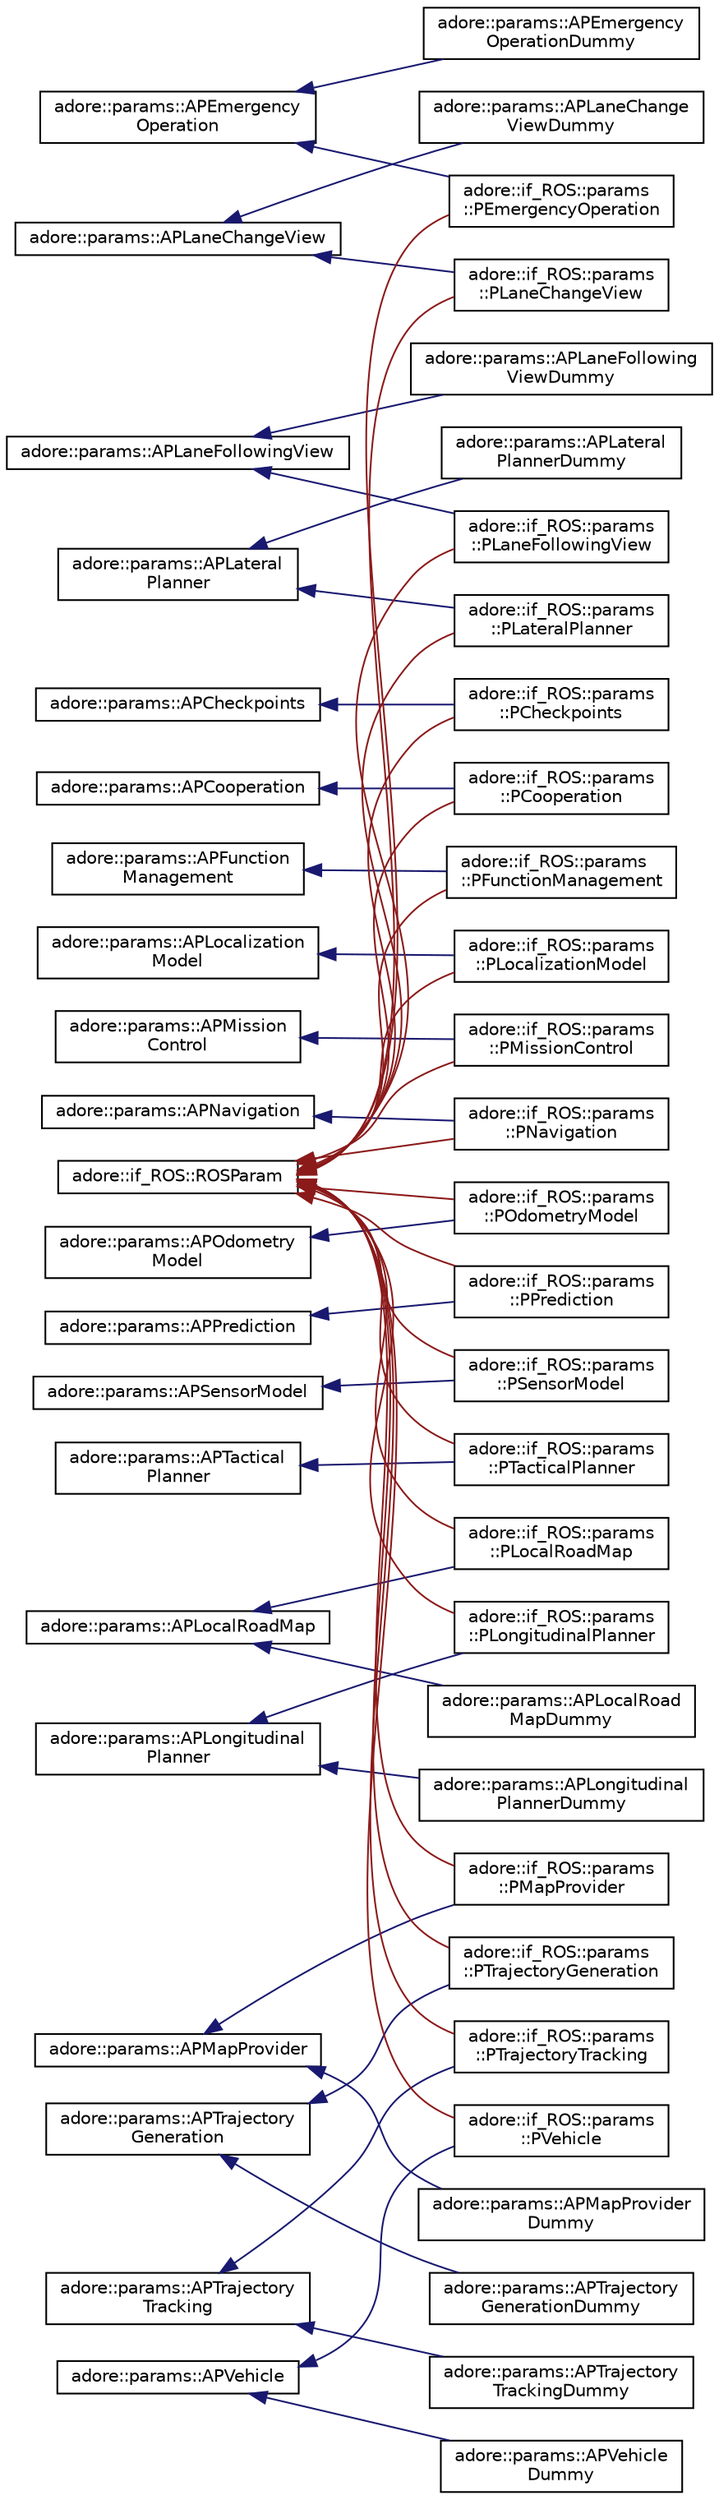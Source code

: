 digraph "Graphical Class Hierarchy"
{
 // LATEX_PDF_SIZE
  edge [fontname="Helvetica",fontsize="10",labelfontname="Helvetica",labelfontsize="10"];
  node [fontname="Helvetica",fontsize="10",shape=record];
  rankdir="LR";
  Node0 [label="adore::params::APCheckpoints",height=0.2,width=0.4,color="black", fillcolor="white", style="filled",URL="$classadore_1_1params_1_1APCheckpoints.html",tooltip="abstract class containing parameters for checkpoint handling"];
  Node0 -> Node1 [dir="back",color="midnightblue",fontsize="10",style="solid",fontname="Helvetica"];
  Node1 [label="adore::if_ROS::params\l::PCheckpoints",height=0.2,width=0.4,color="black", fillcolor="white", style="filled",URL="$classadore_1_1if__ROS_1_1params_1_1PCheckpoints.html",tooltip=" "];
  Node177 [label="adore::params::APCooperation",height=0.2,width=0.4,color="black", fillcolor="white", style="filled",URL="$classadore_1_1params_1_1APCooperation.html",tooltip="abstract class containing cooperative behaviour parameters"];
  Node177 -> Node178 [dir="back",color="midnightblue",fontsize="10",style="solid",fontname="Helvetica"];
  Node178 [label="adore::if_ROS::params\l::PCooperation",height=0.2,width=0.4,color="black", fillcolor="white", style="filled",URL="$classadore_1_1if__ROS_1_1params_1_1PCooperation.html",tooltip=" "];
  Node179 [label="adore::params::APEmergency\lOperation",height=0.2,width=0.4,color="black", fillcolor="white", style="filled",URL="$classadore_1_1params_1_1APEmergencyOperation.html",tooltip="abstract class containing parameters concerning emergency operation behaviour"];
  Node179 -> Node180 [dir="back",color="midnightblue",fontsize="10",style="solid",fontname="Helvetica"];
  Node180 [label="adore::if_ROS::params\l::PEmergencyOperation",height=0.2,width=0.4,color="black", fillcolor="white", style="filled",URL="$classadore_1_1if__ROS_1_1params_1_1PEmergencyOperation.html",tooltip=" "];
  Node179 -> Node181 [dir="back",color="midnightblue",fontsize="10",style="solid",fontname="Helvetica"];
  Node181 [label="adore::params::APEmergency\lOperationDummy",height=0.2,width=0.4,color="black", fillcolor="white", style="filled",URL="$classadore_1_1params_1_1APEmergencyOperationDummy.html",tooltip="a dummy implementation for testing purposes"];
  Node182 [label="adore::params::APFunction\lManagement",height=0.2,width=0.4,color="black", fillcolor="white", style="filled",URL="$classadore_1_1params_1_1APFunctionManagement.html",tooltip="abstract class containing parameters for function management configuration"];
  Node182 -> Node183 [dir="back",color="midnightblue",fontsize="10",style="solid",fontname="Helvetica"];
  Node183 [label="adore::if_ROS::params\l::PFunctionManagement",height=0.2,width=0.4,color="black", fillcolor="white", style="filled",URL="$classadore_1_1if__ROS_1_1params_1_1PFunctionManagement.html",tooltip=" "];
  Node184 [label="adore::params::APLaneChangeView",height=0.2,width=0.4,color="black", fillcolor="white", style="filled",URL="$classadore_1_1params_1_1APLaneChangeView.html",tooltip="abstract class containing parameters for a lane change view"];
  Node184 -> Node185 [dir="back",color="midnightblue",fontsize="10",style="solid",fontname="Helvetica"];
  Node185 [label="adore::if_ROS::params\l::PLaneChangeView",height=0.2,width=0.4,color="black", fillcolor="white", style="filled",URL="$classadore_1_1if__ROS_1_1params_1_1PLaneChangeView.html",tooltip=" "];
  Node184 -> Node186 [dir="back",color="midnightblue",fontsize="10",style="solid",fontname="Helvetica"];
  Node186 [label="adore::params::APLaneChange\lViewDummy",height=0.2,width=0.4,color="black", fillcolor="white", style="filled",URL="$classadore_1_1params_1_1APLaneChangeViewDummy.html",tooltip="a dummy implementation for testing purposes"];
  Node187 [label="adore::params::APLaneFollowingView",height=0.2,width=0.4,color="black", fillcolor="white", style="filled",URL="$classadore_1_1params_1_1APLaneFollowingView.html",tooltip="abstract class containing parameters for a lane following view"];
  Node187 -> Node188 [dir="back",color="midnightblue",fontsize="10",style="solid",fontname="Helvetica"];
  Node188 [label="adore::if_ROS::params\l::PLaneFollowingView",height=0.2,width=0.4,color="black", fillcolor="white", style="filled",URL="$classadore_1_1if__ROS_1_1params_1_1PLaneFollowingView.html",tooltip=" "];
  Node187 -> Node189 [dir="back",color="midnightblue",fontsize="10",style="solid",fontname="Helvetica"];
  Node189 [label="adore::params::APLaneFollowing\lViewDummy",height=0.2,width=0.4,color="black", fillcolor="white", style="filled",URL="$classadore_1_1params_1_1APLaneFollowingViewDummy.html",tooltip="a dummy implementation for testing purposes"];
  Node190 [label="adore::params::APLateral\lPlanner",height=0.2,width=0.4,color="black", fillcolor="white", style="filled",URL="$classadore_1_1params_1_1APLateralPlanner.html",tooltip="abstract class containing parameters related to configuring the lateral planner"];
  Node190 -> Node191 [dir="back",color="midnightblue",fontsize="10",style="solid",fontname="Helvetica"];
  Node191 [label="adore::if_ROS::params\l::PLateralPlanner",height=0.2,width=0.4,color="black", fillcolor="white", style="filled",URL="$classadore_1_1if__ROS_1_1params_1_1PLateralPlanner.html",tooltip=" "];
  Node190 -> Node192 [dir="back",color="midnightblue",fontsize="10",style="solid",fontname="Helvetica"];
  Node192 [label="adore::params::APLateral\lPlannerDummy",height=0.2,width=0.4,color="black", fillcolor="white", style="filled",URL="$classadore_1_1params_1_1APLateralPlannerDummy.html",tooltip="a dummy implementation for testing purposes"];
  Node193 [label="adore::params::APLocalization\lModel",height=0.2,width=0.4,color="black", fillcolor="white", style="filled",URL="$classadore_1_1params_1_1APLocalizationModel.html",tooltip="abstract class containing parameters which configure localization state estimation model"];
  Node193 -> Node194 [dir="back",color="midnightblue",fontsize="10",style="solid",fontname="Helvetica"];
  Node194 [label="adore::if_ROS::params\l::PLocalizationModel",height=0.2,width=0.4,color="black", fillcolor="white", style="filled",URL="$classadore_1_1if__ROS_1_1params_1_1PLocalizationModel.html",tooltip=" "];
  Node195 [label="adore::params::APLocalRoadMap",height=0.2,width=0.4,color="black", fillcolor="white", style="filled",URL="$classadore_1_1params_1_1APLocalRoadMap.html",tooltip="abstract class to configure the local view of the road map"];
  Node195 -> Node196 [dir="back",color="midnightblue",fontsize="10",style="solid",fontname="Helvetica"];
  Node196 [label="adore::if_ROS::params\l::PLocalRoadMap",height=0.2,width=0.4,color="black", fillcolor="white", style="filled",URL="$classadore_1_1if__ROS_1_1params_1_1PLocalRoadMap.html",tooltip=" "];
  Node195 -> Node197 [dir="back",color="midnightblue",fontsize="10",style="solid",fontname="Helvetica"];
  Node197 [label="adore::params::APLocalRoad\lMapDummy",height=0.2,width=0.4,color="black", fillcolor="white", style="filled",URL="$classadore_1_1params_1_1APLocalRoadMapDummy.html",tooltip="a dummy implementation for testing purposes"];
  Node198 [label="adore::params::APLongitudinal\lPlanner",height=0.2,width=0.4,color="black", fillcolor="white", style="filled",URL="$classadore_1_1params_1_1APLongitudinalPlanner.html",tooltip="abstract class containing parameters related to configuring the longitudinal planner"];
  Node198 -> Node199 [dir="back",color="midnightblue",fontsize="10",style="solid",fontname="Helvetica"];
  Node199 [label="adore::if_ROS::params\l::PLongitudinalPlanner",height=0.2,width=0.4,color="black", fillcolor="white", style="filled",URL="$classadore_1_1if__ROS_1_1params_1_1PLongitudinalPlanner.html",tooltip=" "];
  Node198 -> Node200 [dir="back",color="midnightblue",fontsize="10",style="solid",fontname="Helvetica"];
  Node200 [label="adore::params::APLongitudinal\lPlannerDummy",height=0.2,width=0.4,color="black", fillcolor="white", style="filled",URL="$classadore_1_1params_1_1APLongitudinalPlannerDummy.html",tooltip="a dummy implementation for testing purposes"];
  Node201 [label="adore::params::APMapProvider",height=0.2,width=0.4,color="black", fillcolor="white", style="filled",URL="$classadore_1_1params_1_1APMapProvider.html",tooltip="abstract class containing parameters to configure aspects of the map provider"];
  Node201 -> Node202 [dir="back",color="midnightblue",fontsize="10",style="solid",fontname="Helvetica"];
  Node202 [label="adore::if_ROS::params\l::PMapProvider",height=0.2,width=0.4,color="black", fillcolor="white", style="filled",URL="$classadore_1_1if__ROS_1_1params_1_1PMapProvider.html",tooltip=" "];
  Node201 -> Node203 [dir="back",color="midnightblue",fontsize="10",style="solid",fontname="Helvetica"];
  Node203 [label="adore::params::APMapProvider\lDummy",height=0.2,width=0.4,color="black", fillcolor="white", style="filled",URL="$classadore_1_1params_1_1APMapProviderDummy.html",tooltip="a dummy implementation for testing purposes"];
  Node204 [label="adore::params::APMission\lControl",height=0.2,width=0.4,color="black", fillcolor="white", style="filled",URL="$classadore_1_1params_1_1APMissionControl.html",tooltip="abstract class containing parameters for mission controller configuration"];
  Node204 -> Node205 [dir="back",color="midnightblue",fontsize="10",style="solid",fontname="Helvetica"];
  Node205 [label="adore::if_ROS::params\l::PMissionControl",height=0.2,width=0.4,color="black", fillcolor="white", style="filled",URL="$classadore_1_1if__ROS_1_1params_1_1PMissionControl.html",tooltip=" "];
  Node207 [label="adore::params::APNavigation",height=0.2,width=0.4,color="black", fillcolor="white", style="filled",URL="$classadore_1_1params_1_1APNavigation.html",tooltip="abstract class containing parameters which configure navigation behaviour"];
  Node207 -> Node208 [dir="back",color="midnightblue",fontsize="10",style="solid",fontname="Helvetica"];
  Node208 [label="adore::if_ROS::params\l::PNavigation",height=0.2,width=0.4,color="black", fillcolor="white", style="filled",URL="$classadore_1_1if__ROS_1_1params_1_1PNavigation.html",tooltip=" "];
  Node209 [label="adore::params::APOdometry\lModel",height=0.2,width=0.4,color="black", fillcolor="white", style="filled",URL="$classadore_1_1params_1_1APOdometryModel.html",tooltip="abstract class containing parameters which configure odometry state estimation model"];
  Node209 -> Node210 [dir="back",color="midnightblue",fontsize="10",style="solid",fontname="Helvetica"];
  Node210 [label="adore::if_ROS::params\l::POdometryModel",height=0.2,width=0.4,color="black", fillcolor="white", style="filled",URL="$classadore_1_1if__ROS_1_1params_1_1POdometryModel.html",tooltip=" "];
  Node211 [label="adore::params::APPrediction",height=0.2,width=0.4,color="black", fillcolor="white", style="filled",URL="$classadore_1_1params_1_1APPrediction.html",tooltip="parameter interface for parameters related to prediction"];
  Node211 -> Node212 [dir="back",color="midnightblue",fontsize="10",style="solid",fontname="Helvetica"];
  Node212 [label="adore::if_ROS::params\l::PPrediction",height=0.2,width=0.4,color="black", fillcolor="white", style="filled",URL="$classadore_1_1if__ROS_1_1params_1_1PPrediction.html",tooltip=" "];
  Node213 [label="adore::params::APSensorModel",height=0.2,width=0.4,color="black", fillcolor="white", style="filled",URL="$classadore_1_1params_1_1APSensorModel.html",tooltip="abstract class for vehicle sensor model parameters"];
  Node213 -> Node214 [dir="back",color="midnightblue",fontsize="10",style="solid",fontname="Helvetica"];
  Node214 [label="adore::if_ROS::params\l::PSensorModel",height=0.2,width=0.4,color="black", fillcolor="white", style="filled",URL="$classadore_1_1if__ROS_1_1params_1_1PSensorModel.html",tooltip=" "];
  Node215 [label="adore::params::APTactical\lPlanner",height=0.2,width=0.4,color="black", fillcolor="white", style="filled",URL="$classadore_1_1params_1_1APTacticalPlanner.html",tooltip="abstract classs containing parameters to configure aspects and constraints of the tactical planner"];
  Node215 -> Node216 [dir="back",color="midnightblue",fontsize="10",style="solid",fontname="Helvetica"];
  Node216 [label="adore::if_ROS::params\l::PTacticalPlanner",height=0.2,width=0.4,color="black", fillcolor="white", style="filled",URL="$classadore_1_1if__ROS_1_1params_1_1PTacticalPlanner.html",tooltip=" "];
  Node220 [label="adore::params::APTrajectory\lGeneration",height=0.2,width=0.4,color="black", fillcolor="white", style="filled",URL="$classadore_1_1params_1_1APTrajectoryGeneration.html",tooltip="abstract class containing parameters to configure the behaviour of trajectory generation"];
  Node220 -> Node221 [dir="back",color="midnightblue",fontsize="10",style="solid",fontname="Helvetica"];
  Node221 [label="adore::if_ROS::params\l::PTrajectoryGeneration",height=0.2,width=0.4,color="black", fillcolor="white", style="filled",URL="$classadore_1_1if__ROS_1_1params_1_1PTrajectoryGeneration.html",tooltip=" "];
  Node220 -> Node222 [dir="back",color="midnightblue",fontsize="10",style="solid",fontname="Helvetica"];
  Node222 [label="adore::params::APTrajectory\lGenerationDummy",height=0.2,width=0.4,color="black", fillcolor="white", style="filled",URL="$classadore_1_1params_1_1APTrajectoryGenerationDummy.html",tooltip="a dummy implementation for testing purposes"];
  Node223 [label="adore::params::APTrajectory\lTracking",height=0.2,width=0.4,color="black", fillcolor="white", style="filled",URL="$classadore_1_1params_1_1APTrajectoryTracking.html",tooltip="abstract class containing parameters to configure the behaviour of the trajactory tracking controller"];
  Node223 -> Node224 [dir="back",color="midnightblue",fontsize="10",style="solid",fontname="Helvetica"];
  Node224 [label="adore::if_ROS::params\l::PTrajectoryTracking",height=0.2,width=0.4,color="black", fillcolor="white", style="filled",URL="$classadore_1_1if__ROS_1_1params_1_1PTrajectoryTracking.html",tooltip=" "];
  Node223 -> Node225 [dir="back",color="midnightblue",fontsize="10",style="solid",fontname="Helvetica"];
  Node225 [label="adore::params::APTrajectory\lTrackingDummy",height=0.2,width=0.4,color="black", fillcolor="white", style="filled",URL="$classadore_1_1params_1_1APTrajectoryTrackingDummy.html",tooltip="a dummy implementation for testing purposes"];
  Node226 [label="adore::params::APVehicle",height=0.2,width=0.4,color="black", fillcolor="white", style="filled",URL="$classadore_1_1params_1_1APVehicle.html",tooltip="abstract class for vehicle configuration related paremeters"];
  Node226 -> Node227 [dir="back",color="midnightblue",fontsize="10",style="solid",fontname="Helvetica"];
  Node227 [label="adore::if_ROS::params\l::PVehicle",height=0.2,width=0.4,color="black", fillcolor="white", style="filled",URL="$classadore_1_1if__ROS_1_1params_1_1PVehicle.html",tooltip=" "];
  Node226 -> Node228 [dir="back",color="midnightblue",fontsize="10",style="solid",fontname="Helvetica"];
  Node228 [label="adore::params::APVehicle\lDummy",height=0.2,width=0.4,color="black", fillcolor="white", style="filled",URL="$classadore_1_1params_1_1APVehicleDummy.html",tooltip="dummy implementation of an abstract vehicle parameter object for testing purposes"];
  Node615 [label="adore::if_ROS::ROSParam",height=0.2,width=0.4,color="black", fillcolor="white", style="filled",URL="$classadore_1_1if__ROS_1_1ROSParam.html",tooltip=" "];
  Node615 -> Node1 [dir="back",color="firebrick4",fontsize="10",style="solid",fontname="Helvetica"];
  Node615 -> Node178 [dir="back",color="firebrick4",fontsize="10",style="solid",fontname="Helvetica"];
  Node615 -> Node180 [dir="back",color="firebrick4",fontsize="10",style="solid",fontname="Helvetica"];
  Node615 -> Node183 [dir="back",color="firebrick4",fontsize="10",style="solid",fontname="Helvetica"];
  Node615 -> Node185 [dir="back",color="firebrick4",fontsize="10",style="solid",fontname="Helvetica"];
  Node615 -> Node188 [dir="back",color="firebrick4",fontsize="10",style="solid",fontname="Helvetica"];
  Node615 -> Node191 [dir="back",color="firebrick4",fontsize="10",style="solid",fontname="Helvetica"];
  Node615 -> Node196 [dir="back",color="firebrick4",fontsize="10",style="solid",fontname="Helvetica"];
  Node615 -> Node194 [dir="back",color="firebrick4",fontsize="10",style="solid",fontname="Helvetica"];
  Node615 -> Node199 [dir="back",color="firebrick4",fontsize="10",style="solid",fontname="Helvetica"];
  Node615 -> Node202 [dir="back",color="firebrick4",fontsize="10",style="solid",fontname="Helvetica"];
  Node615 -> Node205 [dir="back",color="firebrick4",fontsize="10",style="solid",fontname="Helvetica"];
  Node615 -> Node208 [dir="back",color="firebrick4",fontsize="10",style="solid",fontname="Helvetica"];
  Node615 -> Node210 [dir="back",color="firebrick4",fontsize="10",style="solid",fontname="Helvetica"];
  Node615 -> Node212 [dir="back",color="firebrick4",fontsize="10",style="solid",fontname="Helvetica"];
  Node615 -> Node214 [dir="back",color="firebrick4",fontsize="10",style="solid",fontname="Helvetica"];
  Node615 -> Node216 [dir="back",color="firebrick4",fontsize="10",style="solid",fontname="Helvetica"];
  Node615 -> Node221 [dir="back",color="firebrick4",fontsize="10",style="solid",fontname="Helvetica"];
  Node615 -> Node224 [dir="back",color="firebrick4",fontsize="10",style="solid",fontname="Helvetica"];
  Node615 -> Node227 [dir="back",color="firebrick4",fontsize="10",style="solid",fontname="Helvetica"];
}
